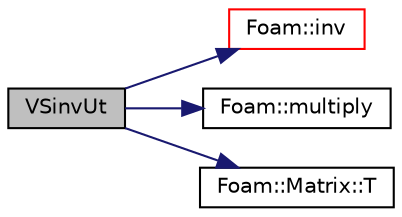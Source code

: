 digraph "VSinvUt"
{
  bgcolor="transparent";
  edge [fontname="Helvetica",fontsize="10",labelfontname="Helvetica",labelfontsize="10"];
  node [fontname="Helvetica",fontsize="10",shape=record];
  rankdir="LR";
  Node35 [label="VSinvUt",height=0.2,width=0.4,color="black", fillcolor="grey75", style="filled", fontcolor="black"];
  Node35 -> Node36 [color="midnightblue",fontsize="10",style="solid",fontname="Helvetica"];
  Node36 [label="Foam::inv",height=0.2,width=0.4,color="red",URL="$a21851.html#ac51979edadae5b8ade119dd30b88e381"];
  Node35 -> Node40 [color="midnightblue",fontsize="10",style="solid",fontname="Helvetica"];
  Node40 [label="Foam::multiply",height=0.2,width=0.4,color="black",URL="$a21851.html#ae81fb61e7069664388dff10a96a30486"];
  Node35 -> Node41 [color="midnightblue",fontsize="10",style="solid",fontname="Helvetica"];
  Node41 [label="Foam::Matrix::T",height=0.2,width=0.4,color="black",URL="$a27889.html#a957f7b649585d17c50ddd741e8271cdc",tooltip="Return the transpose of the matrix. "];
}
